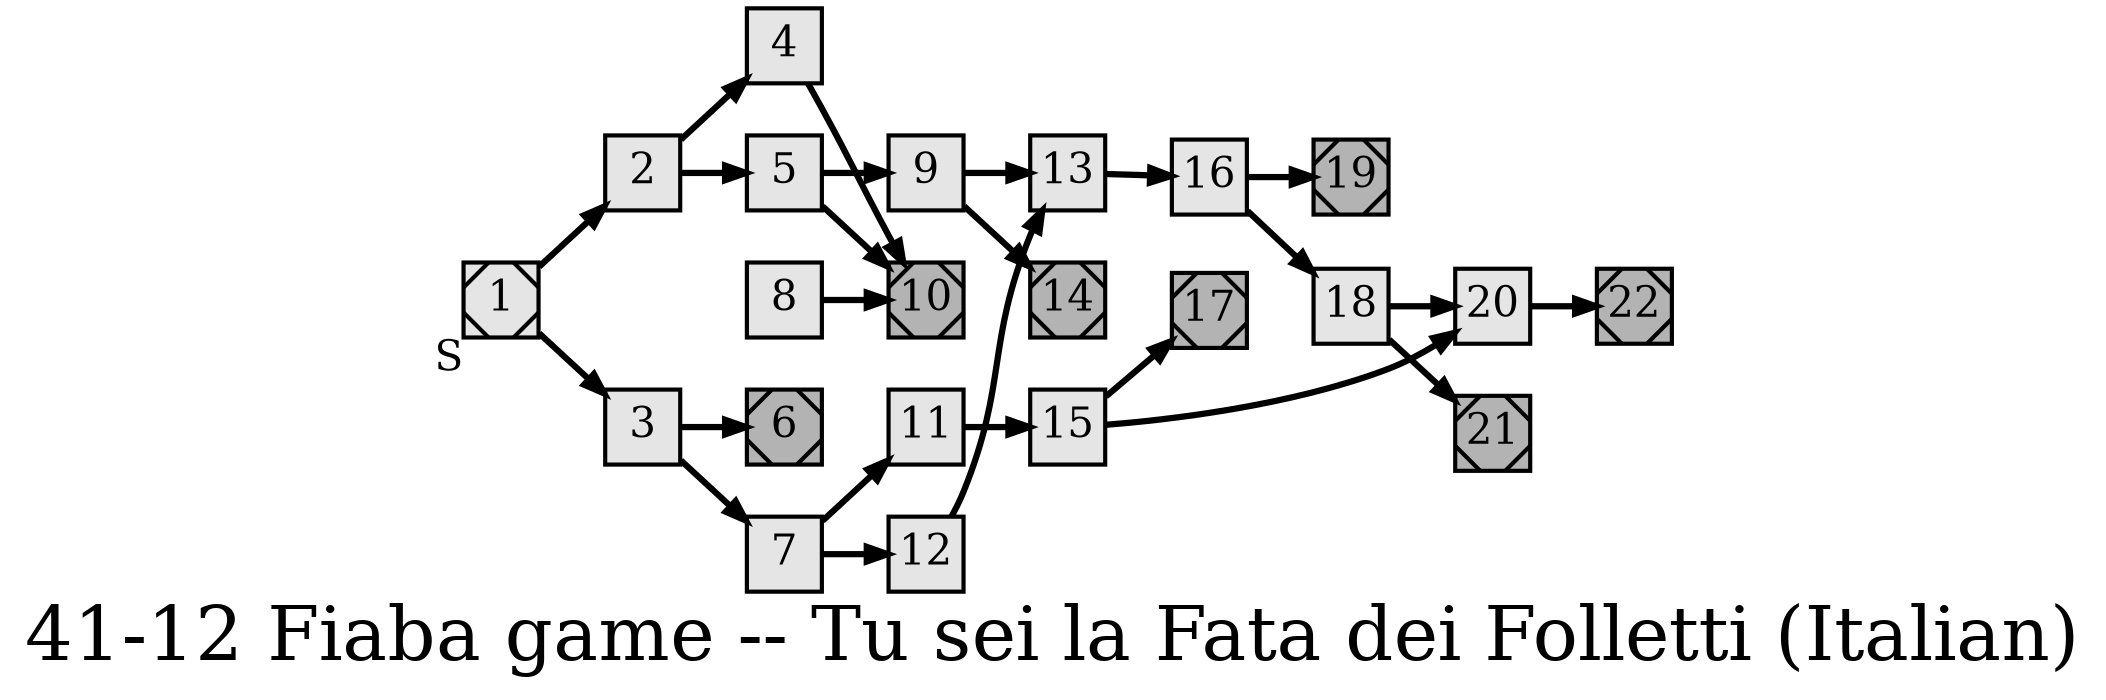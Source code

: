 digraph g{
  graph [ label="41-12 Fiaba game -- Tu sei la Fata dei Folletti (Italian)" rankdir=LR, ordering=out, fontsize=36, nodesep="0.35", ranksep="0.45"];
  node  [shape=rect, penwidth=2, fontsize=20, style=filled, fillcolor=grey90, margin="0,0", labelfloat=true, regular=true, fixedsize=true];
  edge  [labelfloat=true, penwidth=3, fontsize=12];
  1	[ xlabel="S", shape=Msquare, fontsize=20 ];
  1 -> 2;
  1 -> 3;
  2 -> 4;
  2 -> 5;
  3 -> 6;
  3 -> 7;
  4 -> 10;
  5 -> 9;
  5 -> 10;
  6	[ xlabel="E", shape=Msquare, fontsize=20, fillcolor=grey70, xlabel="" ];
  7 -> 11;
  7 -> 12;
  8 -> 10;
  9 -> 13;
  9 -> 14;
  10	[ xlabel="E", shape=Msquare, fontsize=20, fillcolor=grey70, xlabel="" ];
  11 -> 15;
  12 -> 13;
  13 -> 16;
  14	[ xlabel="E", shape=Msquare, fontsize=20, fillcolor=grey70, xlabel="" ];
  15 -> 17;
  15 -> 20;
  16 -> 18;
  16 -> 19;
  17	[ xlabel="E", shape=Msquare, fontsize=20, fillcolor=grey70, xlabel="" ];
  18 -> 20;
  18 -> 21;
  19	[ xlabel="E", shape=Msquare, fontsize=20, fillcolor=grey70, xlabel="" ];
  20 -> 22;
  21	[ xlabel="E", shape=Msquare, fontsize=20, fillcolor=grey70, xlabel="" ];
  22	[ xlabel="E", shape=Msquare, fontsize=20, fillcolor=grey70, xlabel="" ];
}

